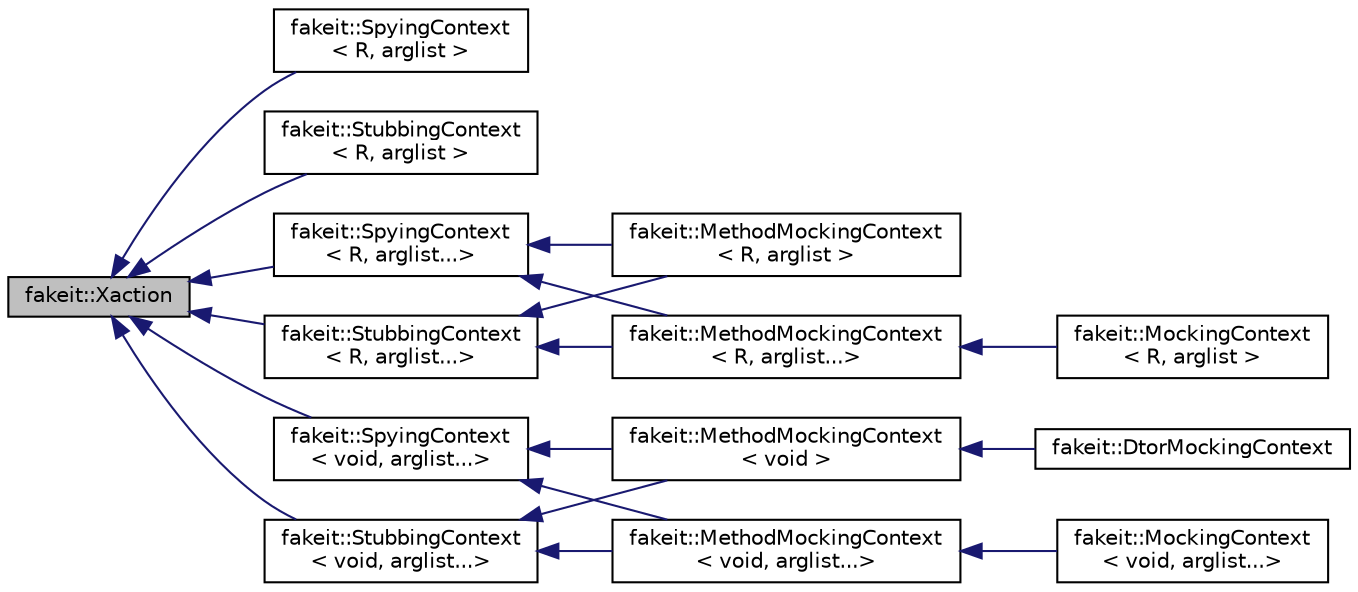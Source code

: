 digraph "fakeit::Xaction"
{
  edge [fontname="Helvetica",fontsize="10",labelfontname="Helvetica",labelfontsize="10"];
  node [fontname="Helvetica",fontsize="10",shape=record];
  rankdir="LR";
  Node1 [label="fakeit::Xaction",height=0.2,width=0.4,color="black", fillcolor="grey75", style="filled" fontcolor="black"];
  Node1 -> Node2 [dir="back",color="midnightblue",fontsize="10",style="solid",fontname="Helvetica"];
  Node2 [label="fakeit::SpyingContext\l\< R, arglist \>",height=0.2,width=0.4,color="black", fillcolor="white", style="filled",URL="$df/d1c/structfakeit_1_1SpyingContext.html"];
  Node1 -> Node3 [dir="back",color="midnightblue",fontsize="10",style="solid",fontname="Helvetica"];
  Node3 [label="fakeit::StubbingContext\l\< R, arglist \>",height=0.2,width=0.4,color="black", fillcolor="white", style="filled",URL="$db/d27/structfakeit_1_1StubbingContext.html"];
  Node1 -> Node4 [dir="back",color="midnightblue",fontsize="10",style="solid",fontname="Helvetica"];
  Node4 [label="fakeit::SpyingContext\l\< R, arglist...\>",height=0.2,width=0.4,color="black", fillcolor="white", style="filled",URL="$df/d1c/structfakeit_1_1SpyingContext.html"];
  Node4 -> Node5 [dir="back",color="midnightblue",fontsize="10",style="solid",fontname="Helvetica"];
  Node5 [label="fakeit::MethodMockingContext\l\< R, arglist \>",height=0.2,width=0.4,color="black", fillcolor="white", style="filled",URL="$df/d64/classfakeit_1_1MethodMockingContext.html"];
  Node4 -> Node6 [dir="back",color="midnightblue",fontsize="10",style="solid",fontname="Helvetica"];
  Node6 [label="fakeit::MethodMockingContext\l\< R, arglist...\>",height=0.2,width=0.4,color="black", fillcolor="white", style="filled",URL="$df/d64/classfakeit_1_1MethodMockingContext.html"];
  Node6 -> Node7 [dir="back",color="midnightblue",fontsize="10",style="solid",fontname="Helvetica"];
  Node7 [label="fakeit::MockingContext\l\< R, arglist \>",height=0.2,width=0.4,color="black", fillcolor="white", style="filled",URL="$de/de1/classfakeit_1_1MockingContext.html"];
  Node1 -> Node8 [dir="back",color="midnightblue",fontsize="10",style="solid",fontname="Helvetica"];
  Node8 [label="fakeit::SpyingContext\l\< void, arglist...\>",height=0.2,width=0.4,color="black", fillcolor="white", style="filled",URL="$df/d1c/structfakeit_1_1SpyingContext.html"];
  Node8 -> Node9 [dir="back",color="midnightblue",fontsize="10",style="solid",fontname="Helvetica"];
  Node9 [label="fakeit::MethodMockingContext\l\< void \>",height=0.2,width=0.4,color="black", fillcolor="white", style="filled",URL="$df/d64/classfakeit_1_1MethodMockingContext.html"];
  Node9 -> Node10 [dir="back",color="midnightblue",fontsize="10",style="solid",fontname="Helvetica"];
  Node10 [label="fakeit::DtorMockingContext",height=0.2,width=0.4,color="black", fillcolor="white", style="filled",URL="$d6/d31/classfakeit_1_1DtorMockingContext.html"];
  Node8 -> Node11 [dir="back",color="midnightblue",fontsize="10",style="solid",fontname="Helvetica"];
  Node11 [label="fakeit::MethodMockingContext\l\< void, arglist...\>",height=0.2,width=0.4,color="black", fillcolor="white", style="filled",URL="$df/d64/classfakeit_1_1MethodMockingContext.html"];
  Node11 -> Node12 [dir="back",color="midnightblue",fontsize="10",style="solid",fontname="Helvetica"];
  Node12 [label="fakeit::MockingContext\l\< void, arglist...\>",height=0.2,width=0.4,color="black", fillcolor="white", style="filled",URL="$d1/d4d/classfakeit_1_1MockingContext_3_01void_00_01arglist_8_8_8_4.html"];
  Node1 -> Node13 [dir="back",color="midnightblue",fontsize="10",style="solid",fontname="Helvetica"];
  Node13 [label="fakeit::StubbingContext\l\< R, arglist...\>",height=0.2,width=0.4,color="black", fillcolor="white", style="filled",URL="$db/d27/structfakeit_1_1StubbingContext.html"];
  Node13 -> Node5 [dir="back",color="midnightblue",fontsize="10",style="solid",fontname="Helvetica"];
  Node13 -> Node6 [dir="back",color="midnightblue",fontsize="10",style="solid",fontname="Helvetica"];
  Node1 -> Node14 [dir="back",color="midnightblue",fontsize="10",style="solid",fontname="Helvetica"];
  Node14 [label="fakeit::StubbingContext\l\< void, arglist...\>",height=0.2,width=0.4,color="black", fillcolor="white", style="filled",URL="$db/d27/structfakeit_1_1StubbingContext.html"];
  Node14 -> Node9 [dir="back",color="midnightblue",fontsize="10",style="solid",fontname="Helvetica"];
  Node14 -> Node11 [dir="back",color="midnightblue",fontsize="10",style="solid",fontname="Helvetica"];
}
